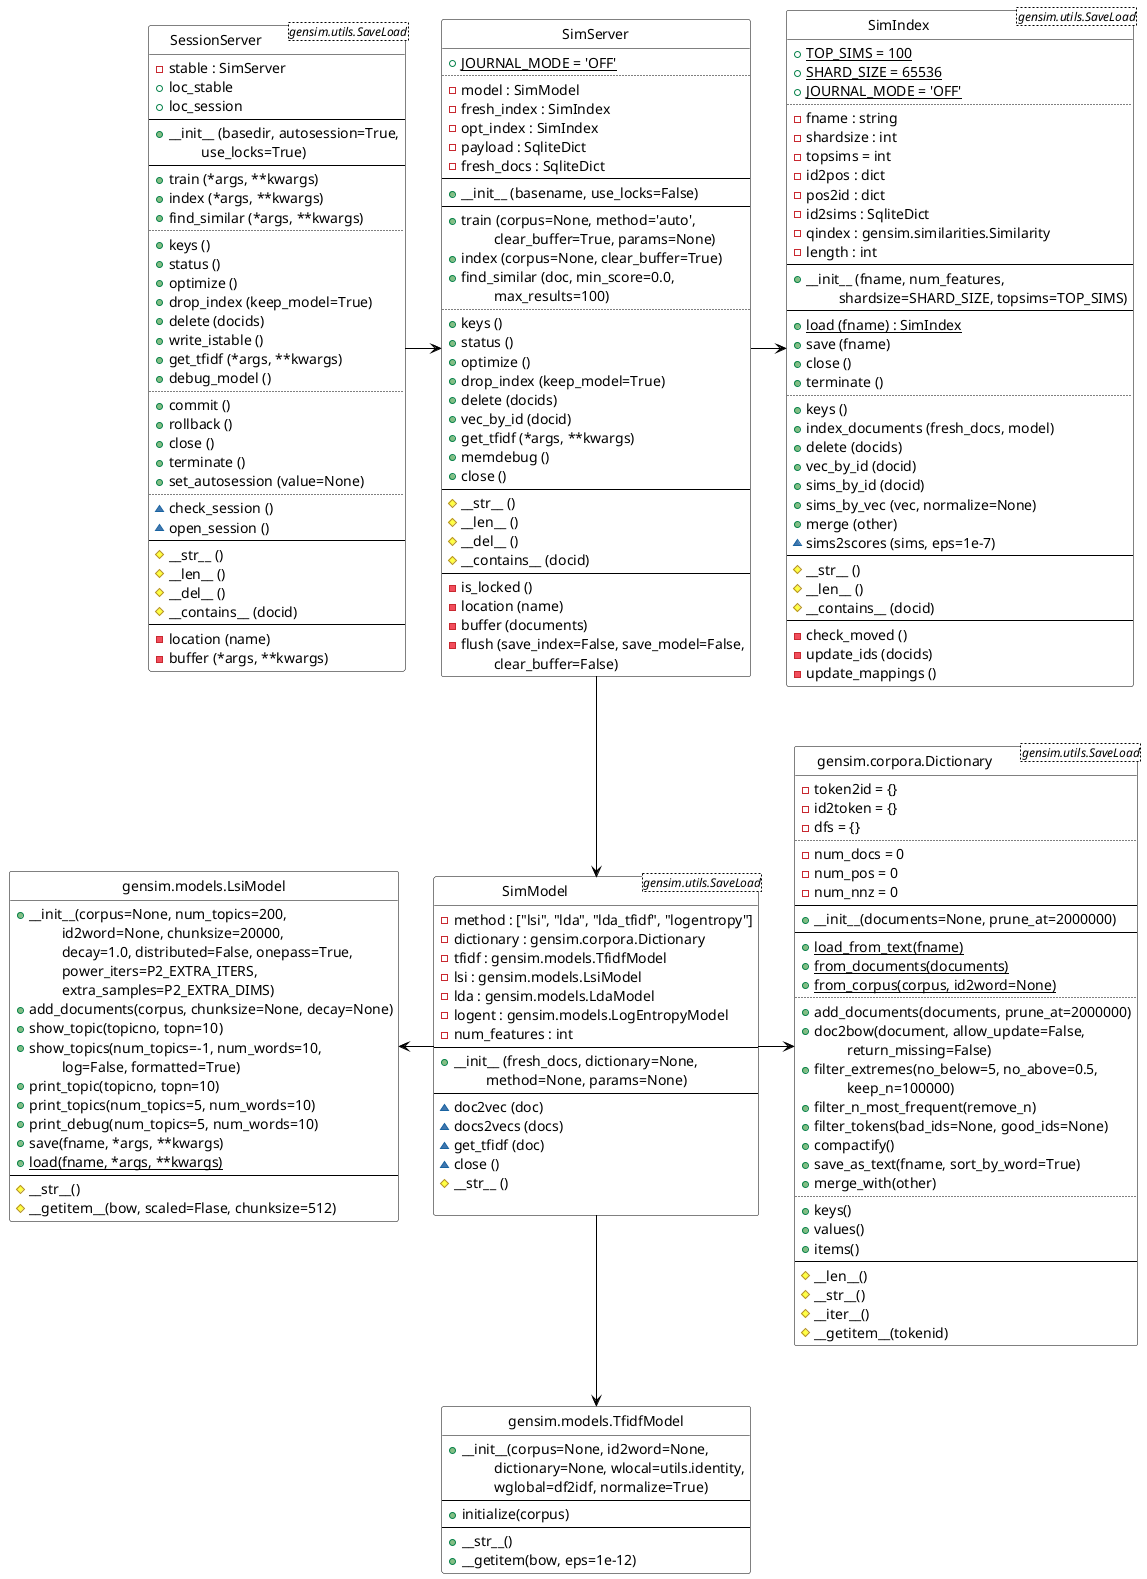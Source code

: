 @startuml

'skinparam monochrome true
skinparam classBackgroundColor White
skinparam classArrowColor Black
skinparam classBorderColor Black
skinparam stereotypeCBackgroundColor Gray
'hide members
hide circle

class SimIndex <gensim.utils.SaveLoad> {
    +{static} TOP_SIMS = 100
    +{static} SHARD_SIZE = 65536
    +{static} JOURNAL_MODE = 'OFF'
    ..
    -fname : string
    -shardsize : int
    -topsims = int
    -id2pos : dict
    -pos2id : dict
    -id2sims : SqliteDict
    -qindex : gensim.similarities.Similarity
    -length : int
    --
    +__init__ (fname, num_features, 
        \t shardsize=SHARD_SIZE, topsims=TOP_SIMS)
    --
    +{static}load (fname) : SimIndex
    +save (fname)
    +close ()
    +terminate ()
    ..
    +keys ()
    +index_documents (fresh_docs, model)
    +delete (docids)
    +vec_by_id (docid)
    +sims_by_id (docid)
    +sims_by_vec (vec, normalize=None)
    +merge (other)
    ~sims2scores (sims, eps=1e-7)
    --
    #__str__ ()
    #__len__ ()
    #__contains__ (docid)
    --
    -check_moved ()
    -update_ids (docids)
    -update_mappings ()
}

class SimModel <gensim.utils.SaveLoad> {
    -method : ["lsi", "lda", "lda_tfidf", "logentropy"]
    -dictionary : gensim.corpora.Dictionary
    -tfidf : gensim.models.TfidfModel
    -lsi : gensim.models.LsiModel
    -lda : gensim.models.LdaModel
    -logent : gensim.models.LogEntropyModel
    -num_features : int
    --
    +__init__ (fresh_docs, dictionary=None, 
        \t method=None, params=None)
    --
    ~doc2vec (doc)
    ~docs2vecs (docs)
    ~get_tfidf (doc)
    ~close ()
    #__str__ ()

'class IterableCorpus {
'    #__iter__ ()
'    #__len__ ()
'}
}

class Dictionary as "gensim.corpora.Dictionary" <gensim.utils.SaveLoad> {
    -token2id = {}
    -id2token = {}
    -dfs = {}
    ..
    -num_docs = 0
    -num_pos = 0
    -num_nnz = 0
    --
    +__init__(documents=None, prune_at=2000000)
    --
    +{static} load_from_text(fname)
    +{static} from_documents(documents)
    +{static} from_corpus(corpus, id2word=None)
    ..
    +add_documents(documents, prune_at=2000000)
    +doc2bow(document, allow_update=False, 
        \t return_missing=False)
    +filter_extremes(no_below=5, no_above=0.5, 
        \t keep_n=100000)
    +filter_n_most_frequent(remove_n)
    +filter_tokens(bad_ids=None, good_ids=None)
    +compactify()
    +save_as_text(fname, sort_by_word=True)
    +merge_with(other)
    ..
    +keys()
    +values()
    +items()
    --
    #__len__()
    #__str__()
    #__iter__()
    #__getitem__(tokenid)
}

class SimServer {
    +{static} JOURNAL_MODE = 'OFF'
    ..
    -model : SimModel
    -fresh_index : SimIndex
    -opt_index : SimIndex
    -payload : SqliteDict
    -fresh_docs : SqliteDict
    --
    +__init__ (basename, use_locks=False)
    --
    +train (corpus=None, method='auto', 
        \t clear_buffer=True, params=None)
    +index (corpus=None, clear_buffer=True)
    +find_similar (doc, min_score=0.0, 
        \t max_results=100)
    ..
    +keys ()
    +status ()
    +optimize ()
    +drop_index (keep_model=True)
    +delete (docids)
    +vec_by_id (docid)
    +get_tfidf (*args, **kwargs)
    +memdebug ()
    +close ()
    --
    #__str__ ()
    #__len__ ()
    #__del__ ()
    #__contains__ (docid)
    --
    -is_locked ()
    -location (name)
    -buffer (documents)
    -flush (save_index=False, save_model=False, 
        \t clear_buffer=False)
}

class SessionServer <gensim.utils.SaveLoad> {
    -stable : SimServer
    +loc_stable
    +loc_session
    --
    +__init__ (basedir, autosession=True, 
        \t use_locks=True)
    --
    +train (*args, **kwargs)
    +index (*args, **kwargs)
    +find_similar (*args, **kwargs)
    ..
    +keys ()
    +status ()
    +optimize ()
    +drop_index (keep_model=True)
    +delete (docids)
    +write_istable ()
    +get_tfidf (*args, **kwargs)
    +debug_model ()
    ..
    +commit ()
    +rollback ()
    +close ()
    +terminate ()
    +set_autosession (value=None)
    ..
    ~check_session ()
    ~open_session ()
    --
    #__str__ ()
    #__len__ ()
    #__del__ ()
    #__contains__ (docid)
    --
    -location (name)
    -buffer (*args, **kwargs)
}

class TfidfModel as "gensim.models.TfidfModel" {
    +__init__(corpus=None, id2word=None, 
        \t dictionary=None, wlocal=utils.identity, 
        \t wglobal=df2idf, normalize=True)
    --
    +initialize(corpus)
    --
    +__str__()
    +__getitem(bow, eps=1e-12)
}

class LsiModel as "gensim.models.LsiModel" {
    +__init__(corpus=None, num_topics=200, 
        \t id2word=None, chunksize=20000,
        \t decay=1.0, distributed=False, onepass=True,
        \t power_iters=P2_EXTRA_ITERS, 
        \t extra_samples=P2_EXTRA_DIMS)
    +add_documents(corpus, chunksize=None, decay=None)
    +show_topic(topicno, topn=10)
    +show_topics(num_topics=-1, num_words=10, 
        \t log=False, formatted=True)
    +print_topic(topicno, topn=10)
    +print_topics(num_topics=5, num_words=10)
    +print_debug(num_topics=5, num_words=10)
    +save(fname, *args, **kwargs)
    +{static} load(fname, *args, **kwargs)
    --
    #__str__()
    #__getitem__(bow, scaled=Flase, chunksize=512)
}

SessionServer --r-> SimServer
SimServer --r-> SimIndex
SimServer -d-> SimModel
SimModel -r-> Dictionary
SimModel -d-> TfidfModel
SimModel -l-> LsiModel
'SimModel -l-> LdaModel
'SimModel -l-> LogEntropyModel

'SimIndex -u-|> gensim.utils.SaveLoad
'SimModel -r-|> gensim.utils.SaveLoad
'SessionServer -u-|> gensim.utils.SaveLoad

@enduml